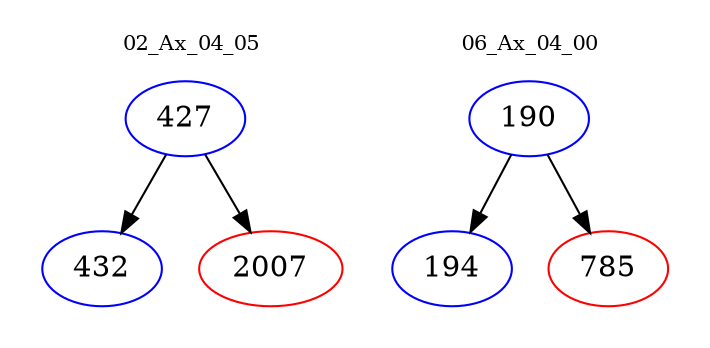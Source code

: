 digraph{
subgraph cluster_0 {
color = white
label = "02_Ax_04_05";
fontsize=10;
T0_427 [label="427", color="blue"]
T0_427 -> T0_432 [color="black"]
T0_432 [label="432", color="blue"]
T0_427 -> T0_2007 [color="black"]
T0_2007 [label="2007", color="red"]
}
subgraph cluster_1 {
color = white
label = "06_Ax_04_00";
fontsize=10;
T1_190 [label="190", color="blue"]
T1_190 -> T1_194 [color="black"]
T1_194 [label="194", color="blue"]
T1_190 -> T1_785 [color="black"]
T1_785 [label="785", color="red"]
}
}
